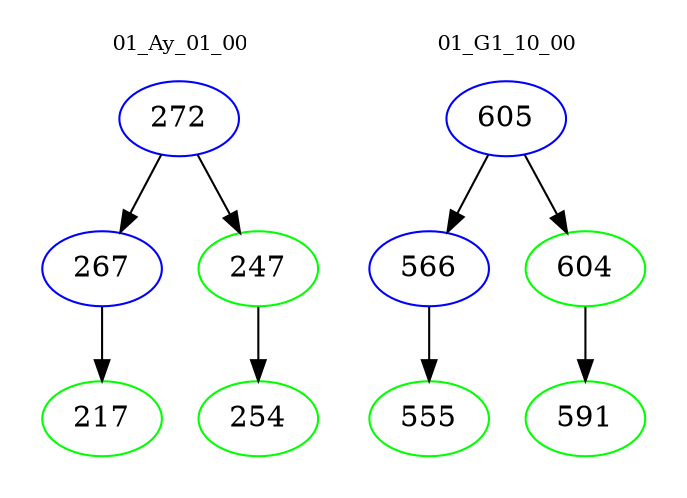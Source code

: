 digraph{
subgraph cluster_0 {
color = white
label = "01_Ay_01_00";
fontsize=10;
T0_272 [label="272", color="blue"]
T0_272 -> T0_267 [color="black"]
T0_267 [label="267", color="blue"]
T0_267 -> T0_217 [color="black"]
T0_217 [label="217", color="green"]
T0_272 -> T0_247 [color="black"]
T0_247 [label="247", color="green"]
T0_247 -> T0_254 [color="black"]
T0_254 [label="254", color="green"]
}
subgraph cluster_1 {
color = white
label = "01_G1_10_00";
fontsize=10;
T1_605 [label="605", color="blue"]
T1_605 -> T1_566 [color="black"]
T1_566 [label="566", color="blue"]
T1_566 -> T1_555 [color="black"]
T1_555 [label="555", color="green"]
T1_605 -> T1_604 [color="black"]
T1_604 [label="604", color="green"]
T1_604 -> T1_591 [color="black"]
T1_591 [label="591", color="green"]
}
}
